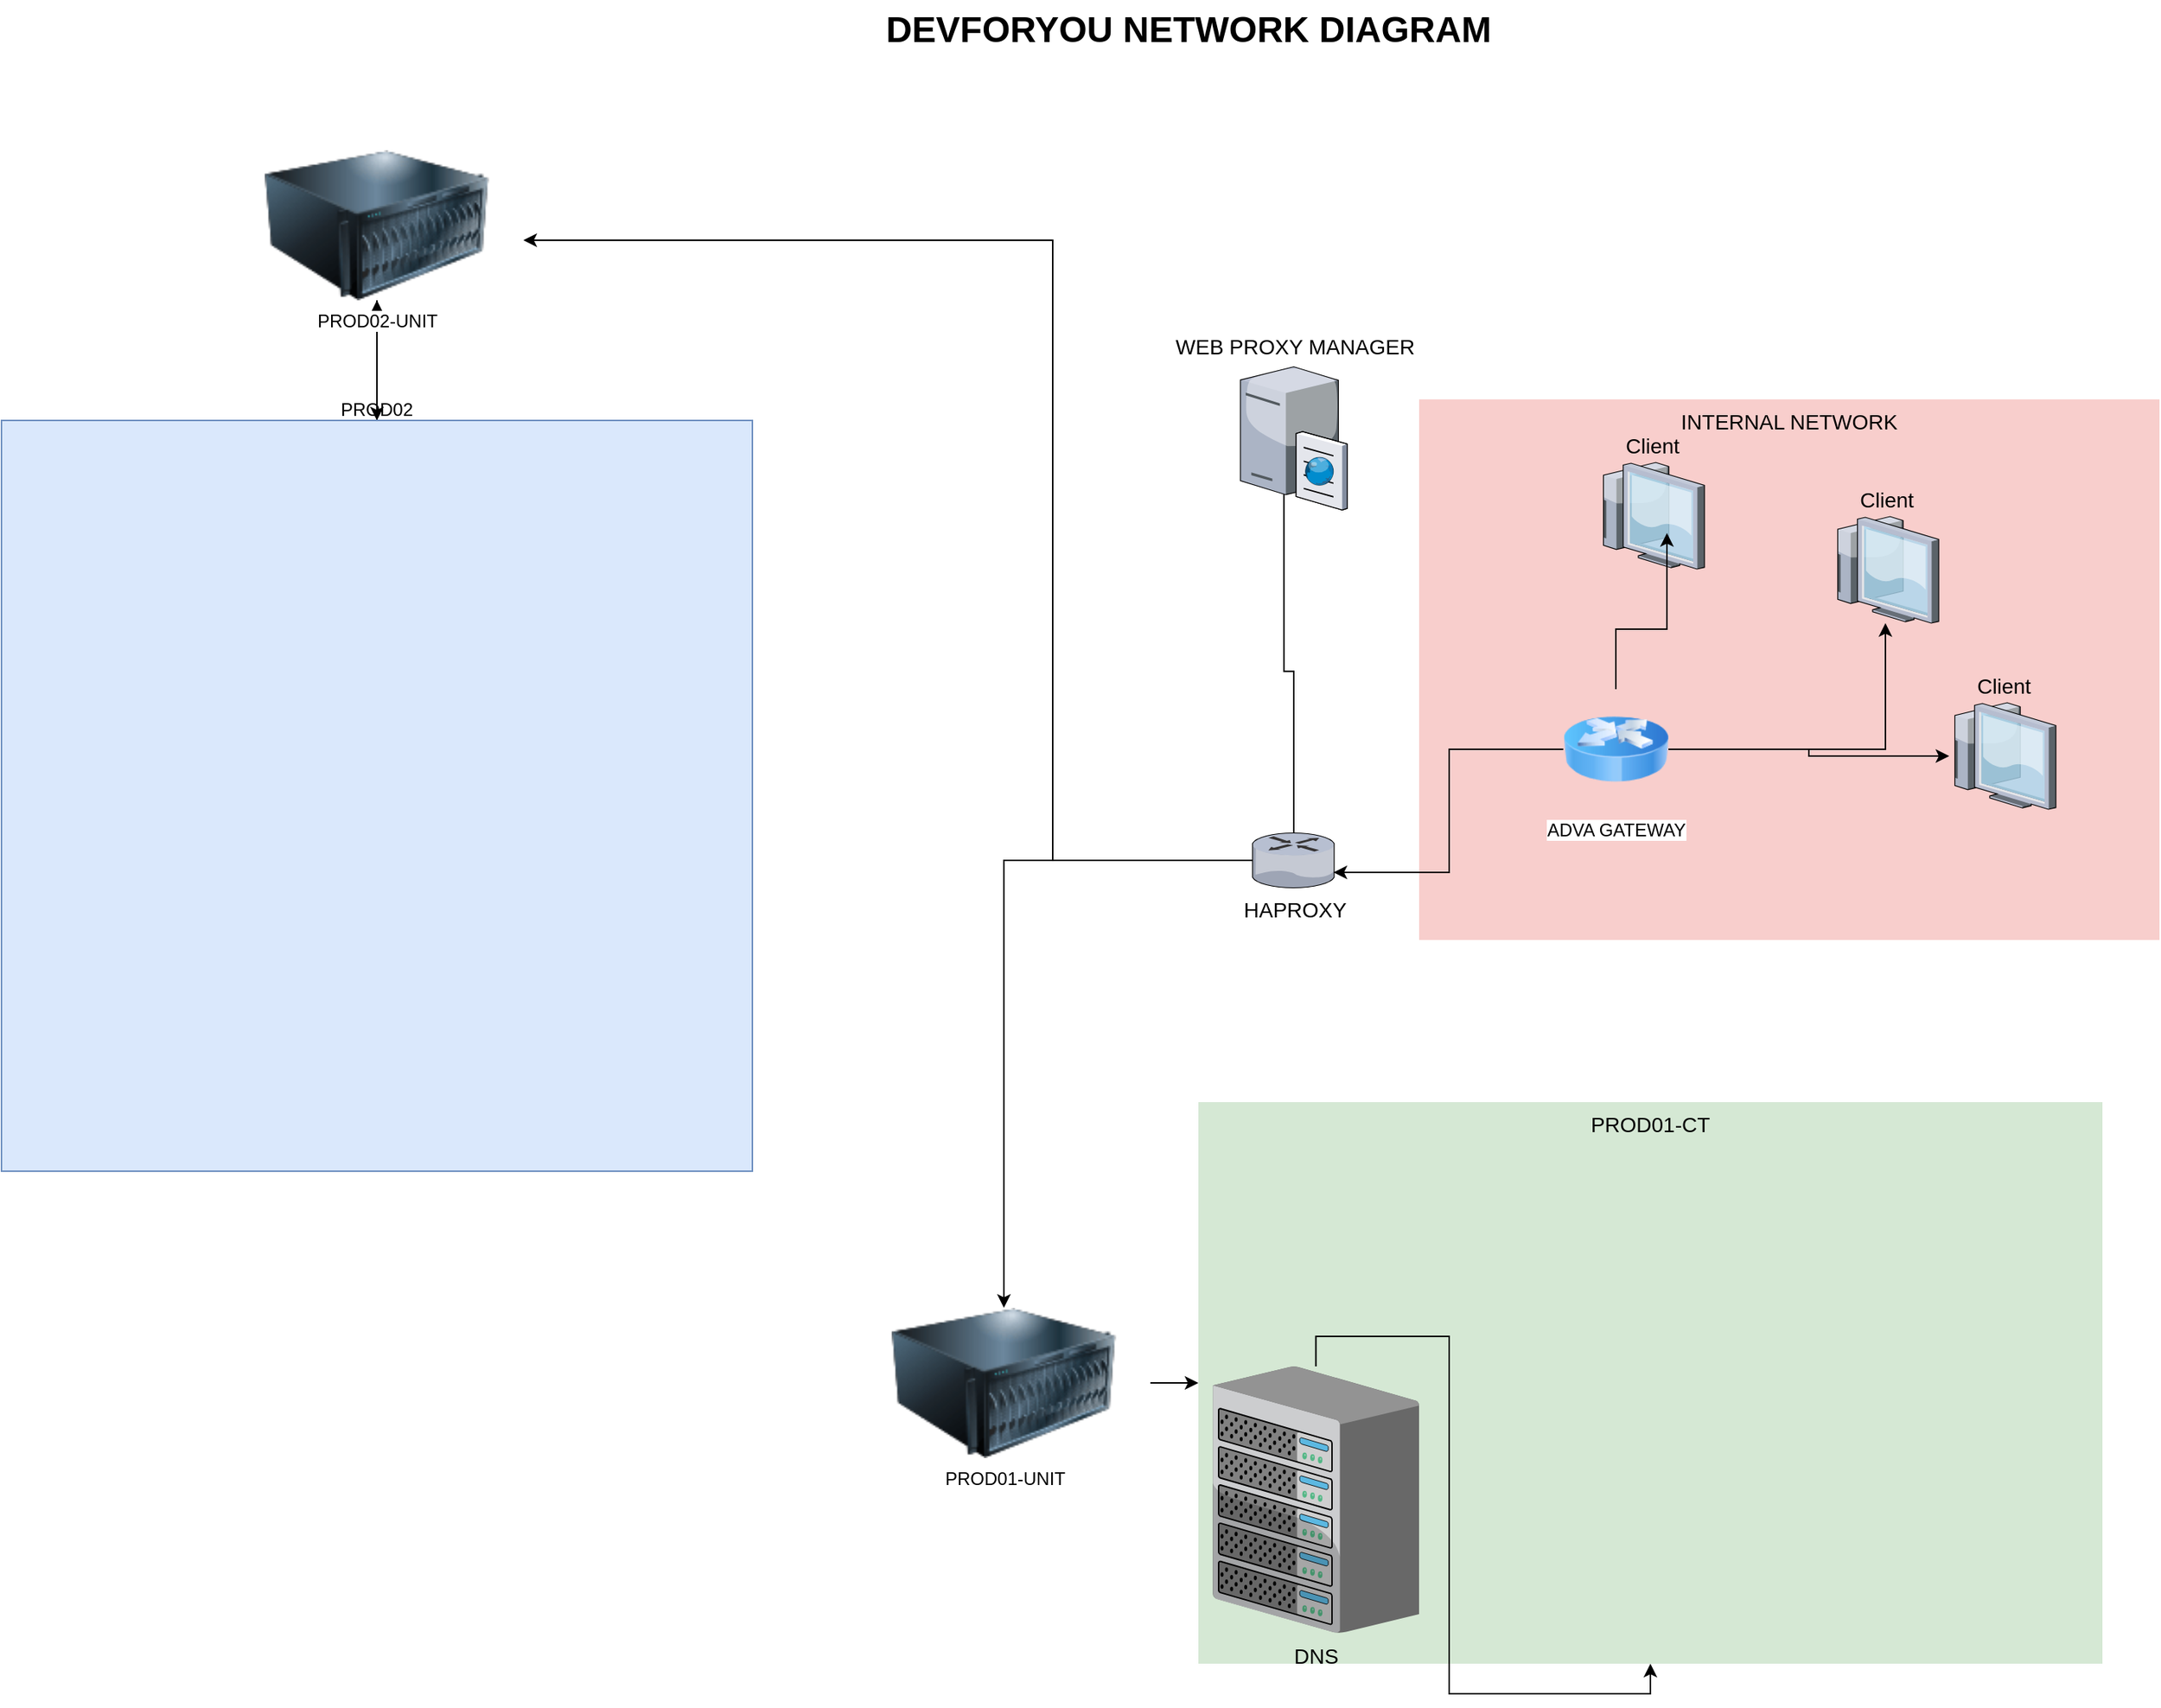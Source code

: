 <mxfile version="21.6.5" type="github">
  <diagram name="Page-1" id="e3a06f82-3646-2815-327d-82caf3d4e204">
    <mxGraphModel dx="1434" dy="771" grid="1" gridSize="10" guides="1" tooltips="1" connect="1" arrows="1" fold="1" page="1" pageScale="1.5" pageWidth="1169" pageHeight="826" background="none" math="0" shadow="0">
      <root>
        <mxCell id="0" style=";html=1;" />
        <mxCell id="1" style=";html=1;" parent="0" />
        <mxCell id="6a7d8f32e03d9370-61" value="INTERNAL NETWORK" style="whiteSpace=wrap;html=1;fillColor=#f8cecc;fontSize=14;strokeColor=none;verticalAlign=top;" parent="1" vertex="1">
          <mxGeometry x="1084" y="296" width="493" height="360" as="geometry" />
        </mxCell>
        <mxCell id="6a7d8f32e03d9370-60" value="PROD01-CT&lt;br&gt;" style="whiteSpace=wrap;html=1;fillColor=#d5e8d4;fontSize=14;strokeColor=none;verticalAlign=top;" parent="1" vertex="1">
          <mxGeometry x="937" y="764" width="602" height="374" as="geometry" />
        </mxCell>
        <mxCell id="gzcZ7XhqMTSILQYHEo6I-7" style="edgeStyle=orthogonalEdgeStyle;rounded=0;orthogonalLoop=1;jettySize=auto;html=1;entryX=0.408;entryY=0.646;entryDx=0;entryDy=0;entryPerimeter=0;" parent="1" source="6a7d8f32e03d9370-13" target="6a7d8f32e03d9370-15" edge="1">
          <mxGeometry relative="1" as="geometry" />
        </mxCell>
        <mxCell id="YZo__M504asKzx0dwhzR-5" style="edgeStyle=orthogonalEdgeStyle;rounded=0;orthogonalLoop=1;jettySize=auto;html=1;" edge="1" parent="1" source="6a7d8f32e03d9370-13" target="YZo__M504asKzx0dwhzR-4">
          <mxGeometry relative="1" as="geometry" />
        </mxCell>
        <mxCell id="YZo__M504asKzx0dwhzR-7" style="edgeStyle=orthogonalEdgeStyle;rounded=0;orthogonalLoop=1;jettySize=auto;html=1;" edge="1" parent="1" source="YZo__M504asKzx0dwhzR-2" target="YZo__M504asKzx0dwhzR-3">
          <mxGeometry relative="1" as="geometry" />
        </mxCell>
        <mxCell id="YZo__M504asKzx0dwhzR-10" style="edgeStyle=orthogonalEdgeStyle;rounded=0;orthogonalLoop=1;jettySize=auto;html=1;" edge="1" parent="1" source="6a7d8f32e03d9370-13" target="YZo__M504asKzx0dwhzR-3">
          <mxGeometry relative="1" as="geometry">
            <mxPoint x="790" y="220" as="targetPoint" />
            <Array as="points">
              <mxPoint x="840" y="603" />
              <mxPoint x="840" y="190" />
            </Array>
          </mxGeometry>
        </mxCell>
        <mxCell id="6a7d8f32e03d9370-13" value="HAPROXY" style="verticalLabelPosition=bottom;aspect=fixed;html=1;verticalAlign=top;strokeColor=none;shape=mxgraph.citrix.router;fillColor=#66B2FF;gradientColor=#0066CC;fontSize=14;" parent="1" vertex="1">
          <mxGeometry x="973" y="584.75" width="55" height="36.5" as="geometry" />
        </mxCell>
        <mxCell id="6a7d8f32e03d9370-15" value="WEB PROXY MANAGER" style="verticalLabelPosition=top;aspect=fixed;html=1;verticalAlign=bottom;strokeColor=none;shape=mxgraph.citrix.cache_server;fillColor=#66B2FF;gradientColor=#0066CC;fontSize=14;labelPosition=center;align=center;" parent="1" vertex="1">
          <mxGeometry x="965" y="272" width="71" height="97.5" as="geometry" />
        </mxCell>
        <mxCell id="gzcZ7XhqMTSILQYHEo6I-6" style="edgeStyle=orthogonalEdgeStyle;rounded=0;orthogonalLoop=1;jettySize=auto;html=1;" parent="1" source="6a7d8f32e03d9370-16" target="6a7d8f32e03d9370-60" edge="1">
          <mxGeometry relative="1" as="geometry" />
        </mxCell>
        <mxCell id="6a7d8f32e03d9370-16" value="DNS" style="verticalLabelPosition=bottom;aspect=fixed;html=1;verticalAlign=top;strokeColor=none;shape=mxgraph.citrix.chassis;fillColor=#66B2FF;gradientColor=#0066CC;fontSize=14;" parent="1" vertex="1">
          <mxGeometry x="946.5" y="940" width="137.5" height="177.5" as="geometry" />
        </mxCell>
        <mxCell id="6a7d8f32e03d9370-27" value="Client" style="verticalLabelPosition=top;aspect=fixed;html=1;verticalAlign=bottom;strokeColor=none;shape=mxgraph.citrix.thin_client;fillColor=#66B2FF;gradientColor=#0066CC;fontSize=14;labelPosition=center;align=center;" parent="1" vertex="1">
          <mxGeometry x="1437" y="498" width="71" height="71" as="geometry" />
        </mxCell>
        <mxCell id="6a7d8f32e03d9370-28" value="Client" style="verticalLabelPosition=top;aspect=fixed;html=1;verticalAlign=bottom;strokeColor=none;shape=mxgraph.citrix.thin_client;fillColor=#66B2FF;gradientColor=#0066CC;fontSize=14;labelPosition=center;align=center;" parent="1" vertex="1">
          <mxGeometry x="1359" y="374" width="71" height="71" as="geometry" />
        </mxCell>
        <mxCell id="6a7d8f32e03d9370-29" value="Client" style="verticalLabelPosition=top;aspect=fixed;html=1;verticalAlign=bottom;strokeColor=none;shape=mxgraph.citrix.thin_client;fillColor=#66B2FF;gradientColor=#0066CC;fontSize=14;labelPosition=center;align=center;" parent="1" vertex="1">
          <mxGeometry x="1203" y="338" width="71" height="71" as="geometry" />
        </mxCell>
        <mxCell id="6a7d8f32e03d9370-62" value="DEVFORYOU NETWORK DIAGRAM" style="text;strokeColor=none;fillColor=none;html=1;fontSize=24;fontStyle=1;verticalAlign=middle;align=center;" parent="1" vertex="1">
          <mxGeometry x="499" y="30" width="861" height="40" as="geometry" />
        </mxCell>
        <mxCell id="gzcZ7XhqMTSILQYHEo6I-4" style="edgeStyle=orthogonalEdgeStyle;rounded=0;orthogonalLoop=1;jettySize=auto;html=1;entryX=0.982;entryY=0.719;entryDx=0;entryDy=0;entryPerimeter=0;" parent="1" source="gzcZ7XhqMTSILQYHEo6I-2" target="6a7d8f32e03d9370-13" edge="1">
          <mxGeometry relative="1" as="geometry" />
        </mxCell>
        <mxCell id="gzcZ7XhqMTSILQYHEo6I-8" style="edgeStyle=orthogonalEdgeStyle;rounded=0;orthogonalLoop=1;jettySize=auto;html=1;" parent="1" source="gzcZ7XhqMTSILQYHEo6I-2" target="6a7d8f32e03d9370-27" edge="1">
          <mxGeometry relative="1" as="geometry" />
        </mxCell>
        <mxCell id="gzcZ7XhqMTSILQYHEo6I-9" style="edgeStyle=orthogonalEdgeStyle;rounded=0;orthogonalLoop=1;jettySize=auto;html=1;" parent="1" source="gzcZ7XhqMTSILQYHEo6I-2" target="6a7d8f32e03d9370-28" edge="1">
          <mxGeometry relative="1" as="geometry" />
        </mxCell>
        <mxCell id="gzcZ7XhqMTSILQYHEo6I-10" style="edgeStyle=orthogonalEdgeStyle;rounded=0;orthogonalLoop=1;jettySize=auto;html=1;entryX=0.648;entryY=0.662;entryDx=0;entryDy=0;entryPerimeter=0;" parent="1" source="gzcZ7XhqMTSILQYHEo6I-2" target="6a7d8f32e03d9370-29" edge="1">
          <mxGeometry relative="1" as="geometry" />
        </mxCell>
        <mxCell id="gzcZ7XhqMTSILQYHEo6I-2" value="ADVA GATEWAY" style="image;html=1;image=img/lib/clip_art/networking/Router_Icon_128x128.png" parent="1" vertex="1">
          <mxGeometry x="1180" y="489" width="70" height="80" as="geometry" />
        </mxCell>
        <mxCell id="YZo__M504asKzx0dwhzR-9" style="edgeStyle=orthogonalEdgeStyle;rounded=0;orthogonalLoop=1;jettySize=auto;html=1;" edge="1" parent="1" source="YZo__M504asKzx0dwhzR-3" target="YZo__M504asKzx0dwhzR-2">
          <mxGeometry relative="1" as="geometry" />
        </mxCell>
        <mxCell id="YZo__M504asKzx0dwhzR-3" value="PROD02-UNIT" style="image;html=1;image=img/lib/clip_art/computers/Server_128x128.png" vertex="1" parent="1">
          <mxGeometry x="292.5" y="130" width="195" height="100" as="geometry" />
        </mxCell>
        <mxCell id="YZo__M504asKzx0dwhzR-6" style="edgeStyle=orthogonalEdgeStyle;rounded=0;orthogonalLoop=1;jettySize=auto;html=1;" edge="1" parent="1" source="YZo__M504asKzx0dwhzR-4" target="6a7d8f32e03d9370-60">
          <mxGeometry relative="1" as="geometry" />
        </mxCell>
        <mxCell id="YZo__M504asKzx0dwhzR-4" value="PROD01-UNIT" style="image;html=1;image=img/lib/clip_art/computers/Server_128x128.png" vertex="1" parent="1">
          <mxGeometry x="710" y="901" width="195" height="100" as="geometry" />
        </mxCell>
        <mxCell id="YZo__M504asKzx0dwhzR-2" value="PROD02" style="whiteSpace=wrap;html=1;aspect=fixed;fillColor=#dae8fc;strokeColor=#6c8ebf;horizontal=1;spacing=0;labelPosition=center;verticalLabelPosition=top;align=center;verticalAlign=bottom;" vertex="1" parent="1">
          <mxGeometry x="140" y="310" width="500" height="500" as="geometry" />
        </mxCell>
      </root>
    </mxGraphModel>
  </diagram>
</mxfile>
